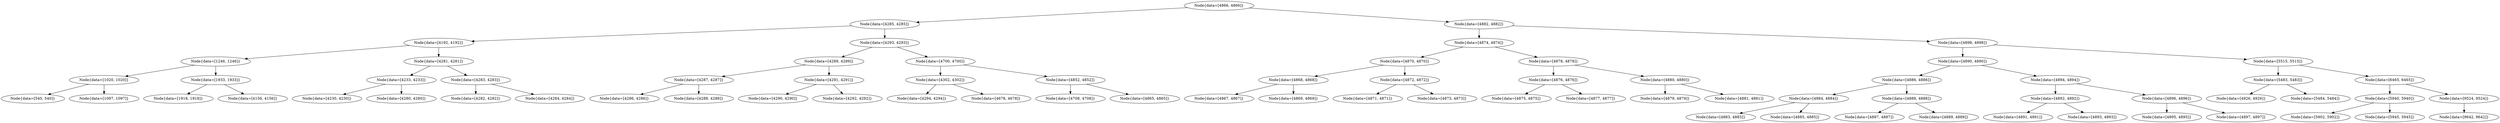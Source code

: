 digraph G{
1613142845 [label="Node{data=[4866, 4866]}"]
1613142845 -> 131452220
131452220 [label="Node{data=[4285, 4285]}"]
131452220 -> 116880595
116880595 [label="Node{data=[4192, 4192]}"]
116880595 -> 820498971
820498971 [label="Node{data=[1246, 1246]}"]
820498971 -> 1682724937
1682724937 [label="Node{data=[1020, 1020]}"]
1682724937 -> 1306117585
1306117585 [label="Node{data=[540, 540]}"]
1682724937 -> 1882550613
1882550613 [label="Node{data=[1097, 1097]}"]
820498971 -> 2118914626
2118914626 [label="Node{data=[1933, 1933]}"]
2118914626 -> 2026148818
2026148818 [label="Node{data=[1918, 1918]}"]
2118914626 -> 2075145814
2075145814 [label="Node{data=[4156, 4156]}"]
116880595 -> 542400428
542400428 [label="Node{data=[4281, 4281]}"]
542400428 -> 1041532902
1041532902 [label="Node{data=[4233, 4233]}"]
1041532902 -> 1653787125
1653787125 [label="Node{data=[4230, 4230]}"]
1041532902 -> 409616759
409616759 [label="Node{data=[4280, 4280]}"]
542400428 -> 440517865
440517865 [label="Node{data=[4283, 4283]}"]
440517865 -> 7363568
7363568 [label="Node{data=[4282, 4282]}"]
440517865 -> 1952049002
1952049002 [label="Node{data=[4284, 4284]}"]
131452220 -> 1056072047
1056072047 [label="Node{data=[4293, 4293]}"]
1056072047 -> 713067732
713067732 [label="Node{data=[4289, 4289]}"]
713067732 -> 682491311
682491311 [label="Node{data=[4287, 4287]}"]
682491311 -> 334773607
334773607 [label="Node{data=[4286, 4286]}"]
682491311 -> 1050726255
1050726255 [label="Node{data=[4288, 4288]}"]
713067732 -> 275251779
275251779 [label="Node{data=[4291, 4291]}"]
275251779 -> 1475331428
1475331428 [label="Node{data=[4290, 4290]}"]
275251779 -> 1707263483
1707263483 [label="Node{data=[4292, 4292]}"]
1056072047 -> 1562490267
1562490267 [label="Node{data=[4700, 4700]}"]
1562490267 -> 218877542
218877542 [label="Node{data=[4302, 4302]}"]
218877542 -> 610729542
610729542 [label="Node{data=[4294, 4294]}"]
218877542 -> 1467484716
1467484716 [label="Node{data=[4678, 4678]}"]
1562490267 -> 119926837
119926837 [label="Node{data=[4852, 4852]}"]
119926837 -> 1418622537
1418622537 [label="Node{data=[4708, 4708]}"]
119926837 -> 1191786064
1191786064 [label="Node{data=[4865, 4865]}"]
1613142845 -> 1345809911
1345809911 [label="Node{data=[4882, 4882]}"]
1345809911 -> 2025556892
2025556892 [label="Node{data=[4874, 4874]}"]
2025556892 -> 1595971324
1595971324 [label="Node{data=[4870, 4870]}"]
1595971324 -> 1360367870
1360367870 [label="Node{data=[4868, 4868]}"]
1360367870 -> 975570942
975570942 [label="Node{data=[4867, 4867]}"]
1360367870 -> 518364237
518364237 [label="Node{data=[4869, 4869]}"]
1595971324 -> 1160343067
1160343067 [label="Node{data=[4872, 4872]}"]
1160343067 -> 952534048
952534048 [label="Node{data=[4871, 4871]}"]
1160343067 -> 844463409
844463409 [label="Node{data=[4873, 4873]}"]
2025556892 -> 14715074
14715074 [label="Node{data=[4878, 4878]}"]
14715074 -> 238516083
238516083 [label="Node{data=[4876, 4876]}"]
238516083 -> 39589137
39589137 [label="Node{data=[4875, 4875]}"]
238516083 -> 460934302
460934302 [label="Node{data=[4877, 4877]}"]
14715074 -> 526086571
526086571 [label="Node{data=[4880, 4880]}"]
526086571 -> 711066076
711066076 [label="Node{data=[4879, 4879]}"]
526086571 -> 1223978268
1223978268 [label="Node{data=[4881, 4881]}"]
1345809911 -> 423150880
423150880 [label="Node{data=[4898, 4898]}"]
423150880 -> 1571432837
1571432837 [label="Node{data=[4890, 4890]}"]
1571432837 -> 1744617229
1744617229 [label="Node{data=[4886, 4886]}"]
1744617229 -> 210481763
210481763 [label="Node{data=[4884, 4884]}"]
210481763 -> 1405445911
1405445911 [label="Node{data=[4883, 4883]}"]
210481763 -> 1605339883
1605339883 [label="Node{data=[4885, 4885]}"]
1744617229 -> 1571373764
1571373764 [label="Node{data=[4888, 4888]}"]
1571373764 -> 216067000
216067000 [label="Node{data=[4887, 4887]}"]
1571373764 -> 1952831724
1952831724 [label="Node{data=[4889, 4889]}"]
1571432837 -> 1463741529
1463741529 [label="Node{data=[4894, 4894]}"]
1463741529 -> 1075198744
1075198744 [label="Node{data=[4892, 4892]}"]
1075198744 -> 1260434825
1260434825 [label="Node{data=[4891, 4891]}"]
1075198744 -> 291022521
291022521 [label="Node{data=[4893, 4893]}"]
1463741529 -> 832883951
832883951 [label="Node{data=[4896, 4896]}"]
832883951 -> 1075576632
1075576632 [label="Node{data=[4895, 4895]}"]
832883951 -> 249136719
249136719 [label="Node{data=[4897, 4897]}"]
423150880 -> 1524663363
1524663363 [label="Node{data=[5515, 5515]}"]
1524663363 -> 1295317060
1295317060 [label="Node{data=[5483, 5483]}"]
1295317060 -> 1380527333
1380527333 [label="Node{data=[4926, 4926]}"]
1295317060 -> 274735901
274735901 [label="Node{data=[5484, 5484]}"]
1524663363 -> 1325170638
1325170638 [label="Node{data=[6465, 6465]}"]
1325170638 -> 618682509
618682509 [label="Node{data=[5940, 5940]}"]
618682509 -> 1062561520
1062561520 [label="Node{data=[5902, 5902]}"]
618682509 -> 775738060
775738060 [label="Node{data=[5945, 5945]}"]
1325170638 -> 60021450
60021450 [label="Node{data=[9524, 9524]}"]
60021450 -> 621927941
621927941 [label="Node{data=[9642, 9642]}"]
}